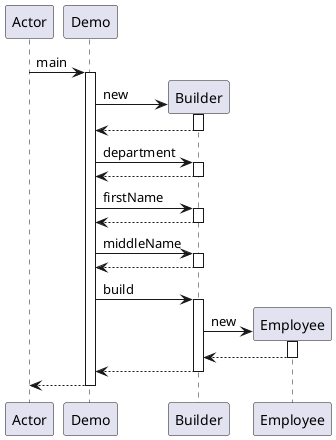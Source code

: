 @startuml
participant Actor
Actor -> Demo : main
activate Demo
create Builder
Demo -> Builder : new
activate Builder
Builder --> Demo
deactivate Builder
Demo -> Builder : department
activate Builder
Builder --> Demo
deactivate Builder
Demo -> Builder : firstName
activate Builder
Builder --> Demo
deactivate Builder
Demo -> Builder : middleName
activate Builder
Builder --> Demo
deactivate Builder
Demo -> Builder : build
activate Builder
create Employee
Builder -> Employee : new
activate Employee
Employee --> Builder
deactivate Employee
Builder --> Demo
deactivate Builder
return
@enduml